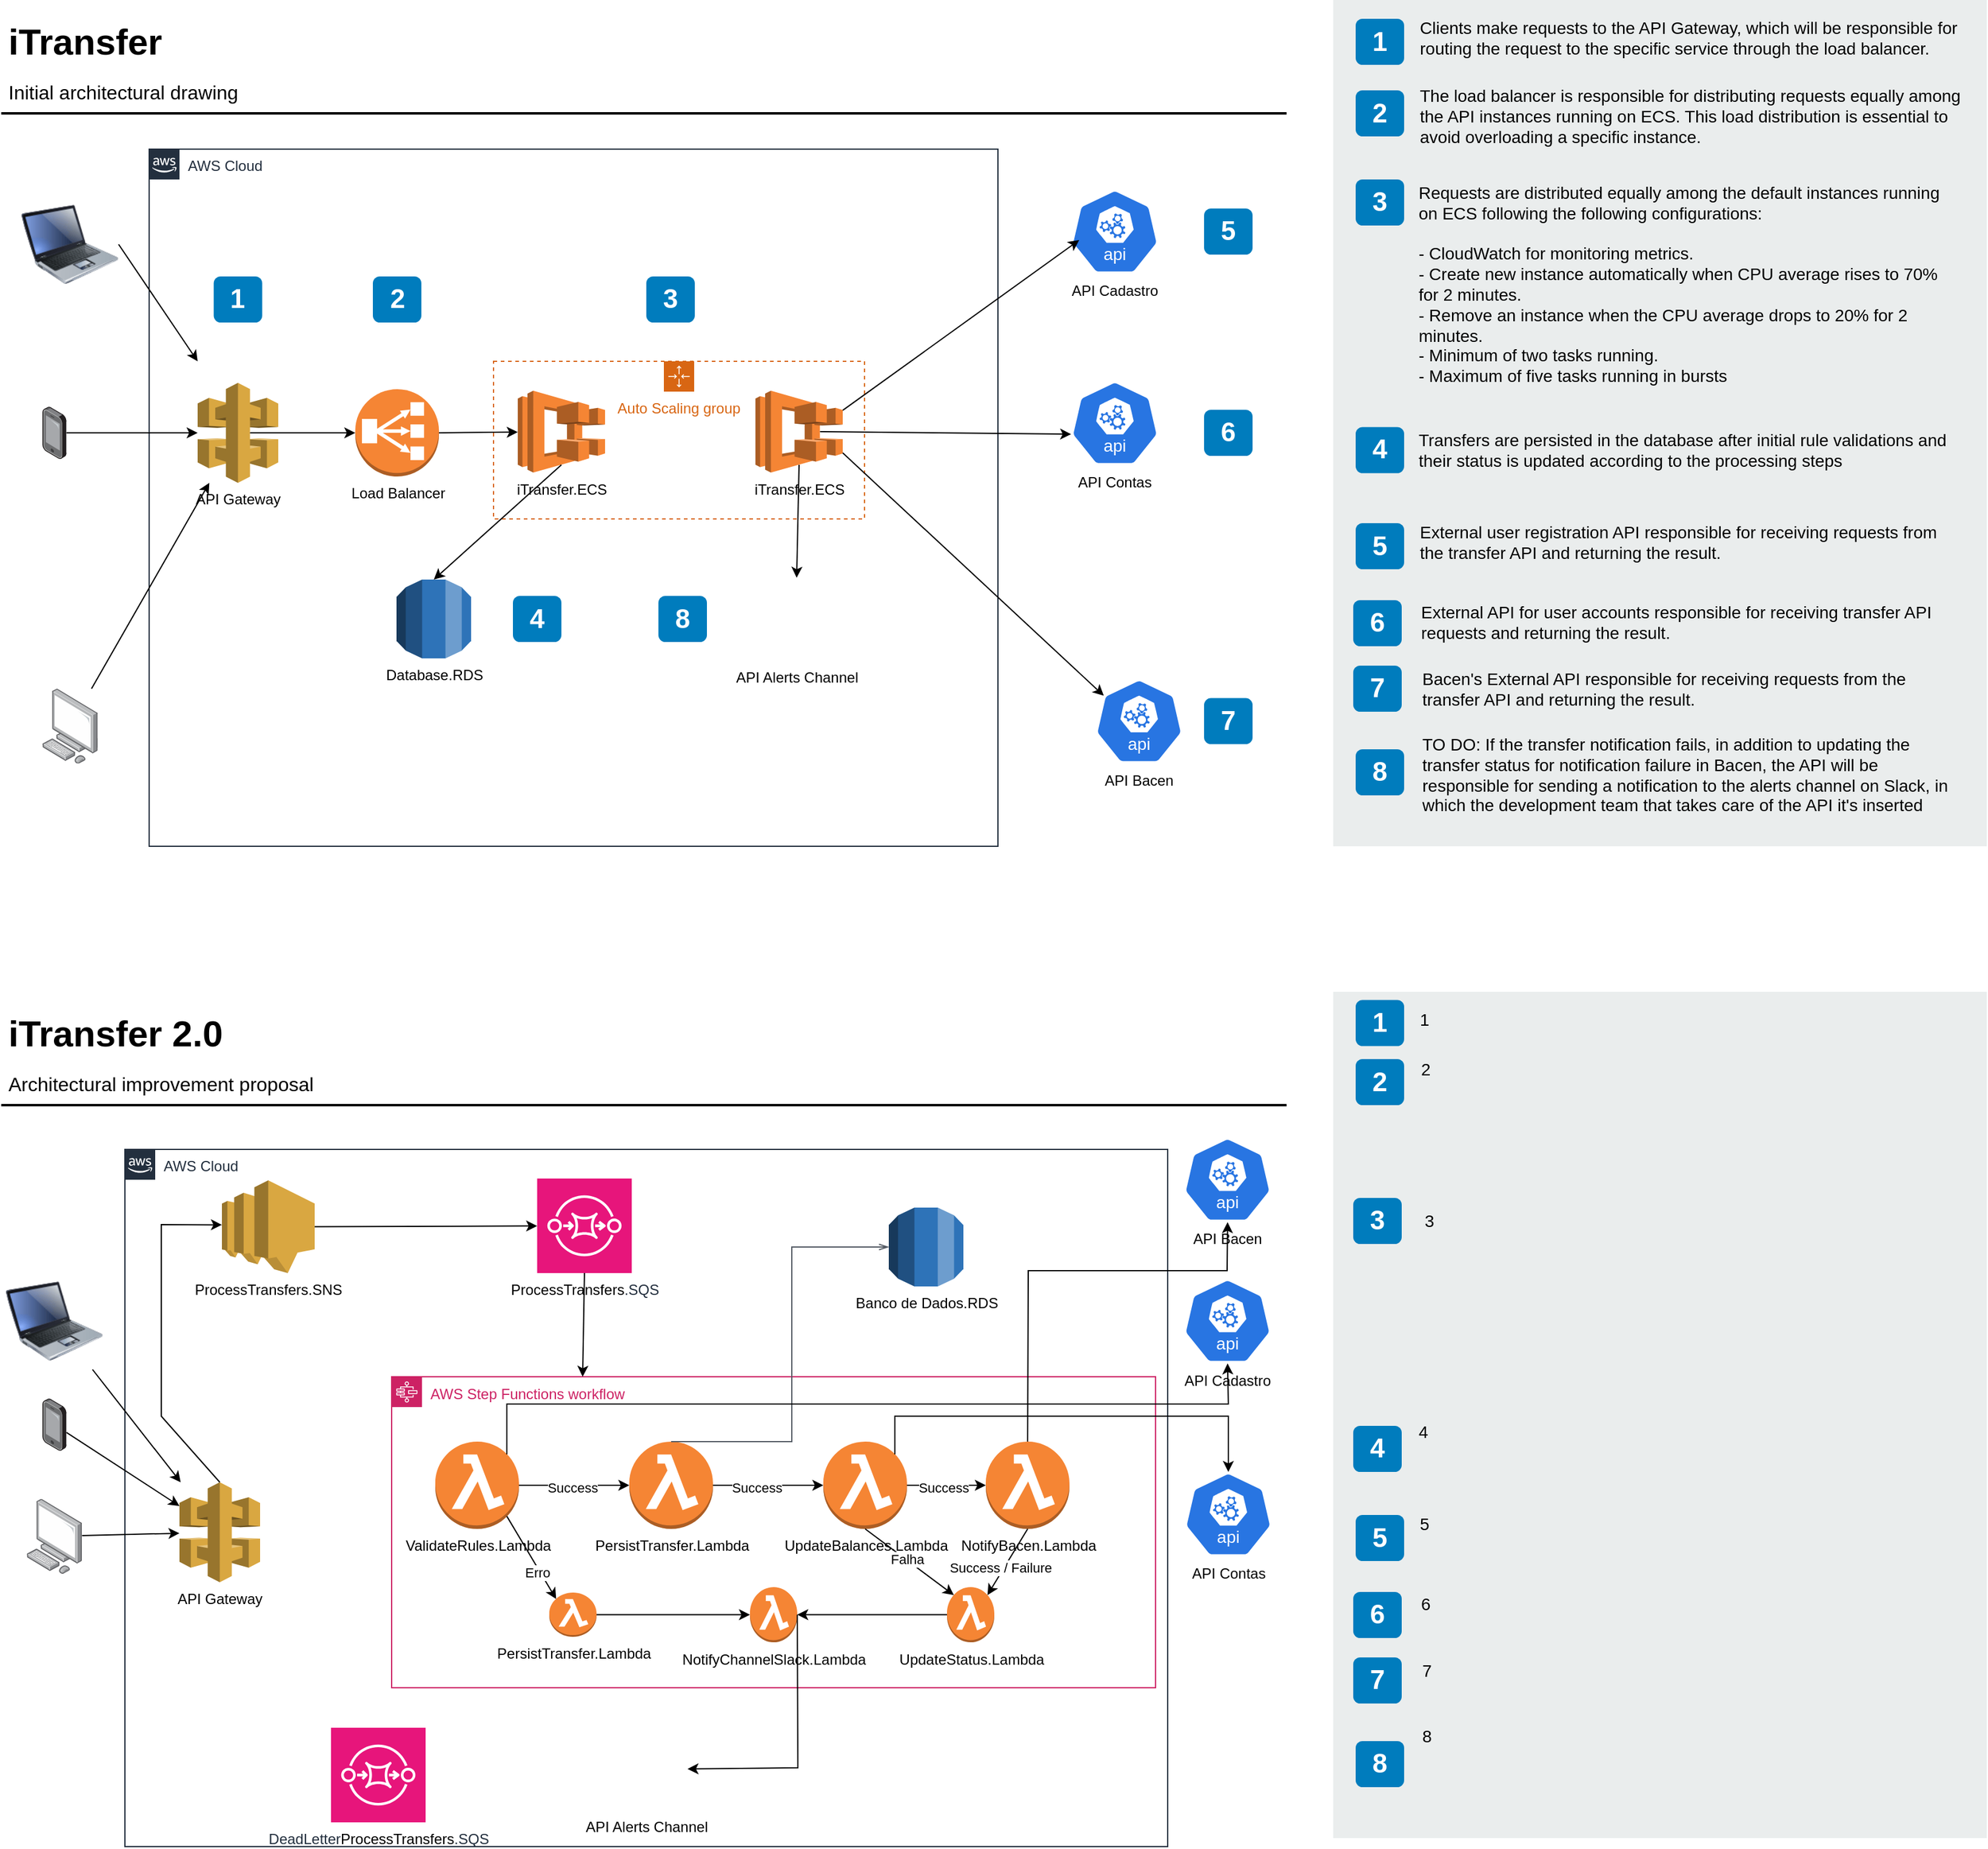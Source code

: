 <mxfile version="24.6.4" type="device">
  <diagram id="Ht1M8jgEwFfnCIfOTk4-" name="Page-1">
    <mxGraphModel dx="1699" dy="1131" grid="1" gridSize="10" guides="1" tooltips="1" connect="1" arrows="1" fold="1" page="1" pageScale="1" pageWidth="827" pageHeight="1169" math="0" shadow="0">
      <root>
        <mxCell id="0" />
        <mxCell id="1" parent="0" />
        <mxCell id="UEzPUAAOIrF-is8g5C7q-2" value="AWS Cloud" style="points=[[0,0],[0.25,0],[0.5,0],[0.75,0],[1,0],[1,0.25],[1,0.5],[1,0.75],[1,1],[0.75,1],[0.5,1],[0.25,1],[0,1],[0,0.75],[0,0.5],[0,0.25]];outlineConnect=0;gradientColor=none;html=1;whiteSpace=wrap;fontSize=12;fontStyle=0;shape=mxgraph.aws4.group;grIcon=mxgraph.aws4.group_aws_cloud_alt;strokeColor=#232F3E;fillColor=none;verticalAlign=top;align=left;spacingLeft=30;fontColor=#232F3E;dashed=0;container=1;pointerEvents=0;collapsible=0;recursiveResize=0;" parent="1" vertex="1">
          <mxGeometry x="130" y="175" width="700" height="575" as="geometry" />
        </mxCell>
        <mxCell id="UEzPUAAOIrF-is8g5C7q-19" value="3" style="rounded=1;whiteSpace=wrap;html=1;fillColor=#007CBD;strokeColor=none;fontColor=#FFFFFF;fontStyle=1;fontSize=22;" parent="UEzPUAAOIrF-is8g5C7q-2" vertex="1">
          <mxGeometry x="410" y="105" width="40" height="38" as="geometry" />
        </mxCell>
        <mxCell id="UEzPUAAOIrF-is8g5C7q-20" value="4" style="rounded=1;whiteSpace=wrap;html=1;fillColor=#007CBD;strokeColor=none;fontColor=#FFFFFF;fontStyle=1;fontSize=22;" parent="UEzPUAAOIrF-is8g5C7q-2" vertex="1">
          <mxGeometry x="300" y="368.5" width="40" height="38" as="geometry" />
        </mxCell>
        <mxCell id="H-Vs_GaTCWXXRo4a89Vl-10" value="API Gateway" style="outlineConnect=0;dashed=0;verticalLabelPosition=bottom;verticalAlign=top;align=center;html=1;shape=mxgraph.aws3.api_gateway;fillColor=#D9A741;gradientColor=none;" parent="UEzPUAAOIrF-is8g5C7q-2" vertex="1">
          <mxGeometry x="40" y="192.75" width="66.5" height="82.5" as="geometry" />
        </mxCell>
        <mxCell id="H-Vs_GaTCWXXRo4a89Vl-11" value="Load Balancer" style="outlineConnect=0;dashed=0;verticalLabelPosition=bottom;verticalAlign=top;align=center;html=1;shape=mxgraph.aws3.classic_load_balancer;fillColor=#F58534;gradientColor=none;" parent="UEzPUAAOIrF-is8g5C7q-2" vertex="1">
          <mxGeometry x="170" y="198" width="69" height="72" as="geometry" />
        </mxCell>
        <mxCell id="H-Vs_GaTCWXXRo4a89Vl-21" value="Auto Scaling group" style="points=[[0,0],[0.25,0],[0.5,0],[0.75,0],[1,0],[1,0.25],[1,0.5],[1,0.75],[1,1],[0.75,1],[0.5,1],[0.25,1],[0,1],[0,0.75],[0,0.5],[0,0.25]];outlineConnect=0;gradientColor=none;html=1;whiteSpace=wrap;fontSize=12;fontStyle=0;container=1;pointerEvents=0;collapsible=0;recursiveResize=0;shape=mxgraph.aws4.groupCenter;grIcon=mxgraph.aws4.group_auto_scaling_group;grStroke=1;strokeColor=#D86613;fillColor=none;verticalAlign=top;align=center;fontColor=#D86613;dashed=1;spacingTop=25;" parent="UEzPUAAOIrF-is8g5C7q-2" vertex="1">
          <mxGeometry x="284" y="175" width="306" height="130" as="geometry" />
        </mxCell>
        <mxCell id="H-Vs_GaTCWXXRo4a89Vl-19" value="iTransfer.ECS" style="outlineConnect=0;dashed=0;verticalLabelPosition=bottom;verticalAlign=top;align=center;html=1;shape=mxgraph.aws3.ecs;fillColor=#F58534;gradientColor=none;" parent="H-Vs_GaTCWXXRo4a89Vl-21" vertex="1">
          <mxGeometry x="20" y="24.25" width="72" height="67.5" as="geometry" />
        </mxCell>
        <mxCell id="H-Vs_GaTCWXXRo4a89Vl-16" value="iTransfer.ECS" style="outlineConnect=0;dashed=0;verticalLabelPosition=bottom;verticalAlign=top;align=center;html=1;shape=mxgraph.aws3.ecs;fillColor=#F58534;gradientColor=none;" parent="H-Vs_GaTCWXXRo4a89Vl-21" vertex="1">
          <mxGeometry x="216" y="24.25" width="72" height="67.5" as="geometry" />
        </mxCell>
        <mxCell id="H-Vs_GaTCWXXRo4a89Vl-23" value="Database.RDS" style="outlineConnect=0;dashed=0;verticalLabelPosition=bottom;verticalAlign=top;align=center;html=1;shape=mxgraph.aws3.rds;fillColor=#2E73B8;gradientColor=none;" parent="UEzPUAAOIrF-is8g5C7q-2" vertex="1">
          <mxGeometry x="204" y="355" width="61.5" height="65" as="geometry" />
        </mxCell>
        <mxCell id="H-Vs_GaTCWXXRo4a89Vl-29" value="" style="endArrow=classic;html=1;rounded=0;exitX=0.65;exitY=0.5;exitDx=0;exitDy=0;exitPerimeter=0;" parent="UEzPUAAOIrF-is8g5C7q-2" source="H-Vs_GaTCWXXRo4a89Vl-10" target="H-Vs_GaTCWXXRo4a89Vl-11" edge="1">
          <mxGeometry width="50" height="50" relative="1" as="geometry">
            <mxPoint x="640" y="465" as="sourcePoint" />
            <mxPoint x="690" y="415" as="targetPoint" />
          </mxGeometry>
        </mxCell>
        <mxCell id="H-Vs_GaTCWXXRo4a89Vl-30" value="" style="endArrow=classic;html=1;rounded=0;exitX=1;exitY=0.5;exitDx=0;exitDy=0;exitPerimeter=0;" parent="UEzPUAAOIrF-is8g5C7q-2" source="H-Vs_GaTCWXXRo4a89Vl-11" target="H-Vs_GaTCWXXRo4a89Vl-19" edge="1">
          <mxGeometry width="50" height="50" relative="1" as="geometry">
            <mxPoint x="640" y="465" as="sourcePoint" />
            <mxPoint x="690" y="415" as="targetPoint" />
          </mxGeometry>
        </mxCell>
        <mxCell id="H-Vs_GaTCWXXRo4a89Vl-31" value="" style="endArrow=classic;html=1;rounded=0;exitX=0.5;exitY=0.905;exitDx=0;exitDy=0;exitPerimeter=0;entryX=0.5;entryY=0;entryDx=0;entryDy=0;entryPerimeter=0;" parent="UEzPUAAOIrF-is8g5C7q-2" source="H-Vs_GaTCWXXRo4a89Vl-19" target="H-Vs_GaTCWXXRo4a89Vl-23" edge="1">
          <mxGeometry width="50" height="50" relative="1" as="geometry">
            <mxPoint x="640" y="465" as="sourcePoint" />
            <mxPoint x="690" y="415" as="targetPoint" />
          </mxGeometry>
        </mxCell>
        <mxCell id="H-Vs_GaTCWXXRo4a89Vl-36" value="2" style="rounded=1;whiteSpace=wrap;html=1;fillColor=#007CBD;strokeColor=none;fontColor=#FFFFFF;fontStyle=1;fontSize=22;" parent="UEzPUAAOIrF-is8g5C7q-2" vertex="1">
          <mxGeometry x="184.5" y="105" width="40" height="38" as="geometry" />
        </mxCell>
        <mxCell id="-QjtrjUzRDEMRZ5MF8oH-9" value="1" style="rounded=1;whiteSpace=wrap;html=1;fillColor=#007CBD;strokeColor=none;fontColor=#FFFFFF;fontStyle=1;fontSize=22;" parent="UEzPUAAOIrF-is8g5C7q-2" vertex="1">
          <mxGeometry x="53.25" y="105" width="40" height="38" as="geometry" />
        </mxCell>
        <mxCell id="H-Vs_GaTCWXXRo4a89Vl-38" value="API Alerts Channel" style="shape=image;html=1;verticalAlign=top;verticalLabelPosition=bottom;labelBackgroundColor=#ffffff;imageAspect=0;aspect=fixed;image=https://cdn2.iconfinder.com/data/icons/social-media-2285/512/1_Slack_colored_svg-128.png" parent="UEzPUAAOIrF-is8g5C7q-2" vertex="1">
          <mxGeometry x="500" y="353.5" width="68" height="68" as="geometry" />
        </mxCell>
        <mxCell id="H-Vs_GaTCWXXRo4a89Vl-41" value="8" style="rounded=1;whiteSpace=wrap;html=1;fillColor=#007CBD;strokeColor=none;fontColor=#FFFFFF;fontStyle=1;fontSize=22;" parent="UEzPUAAOIrF-is8g5C7q-2" vertex="1">
          <mxGeometry x="420" y="368.5" width="40" height="38" as="geometry" />
        </mxCell>
        <mxCell id="H-Vs_GaTCWXXRo4a89Vl-43" value="" style="endArrow=classic;html=1;rounded=0;exitX=0.5;exitY=0.905;exitDx=0;exitDy=0;exitPerimeter=0;entryX=0.5;entryY=0;entryDx=0;entryDy=0;" parent="UEzPUAAOIrF-is8g5C7q-2" source="H-Vs_GaTCWXXRo4a89Vl-16" target="H-Vs_GaTCWXXRo4a89Vl-38" edge="1">
          <mxGeometry width="50" height="50" relative="1" as="geometry">
            <mxPoint x="800" y="465" as="sourcePoint" />
            <mxPoint x="850" y="415" as="targetPoint" />
          </mxGeometry>
        </mxCell>
        <mxCell id="-QjtrjUzRDEMRZ5MF8oH-47" value="iTransfer" style="text;html=1;resizable=0;points=[];autosize=1;align=left;verticalAlign=top;spacingTop=-4;fontSize=30;fontStyle=1" parent="1" vertex="1">
          <mxGeometry x="12" y="65.5" width="140" height="40" as="geometry" />
        </mxCell>
        <mxCell id="-QjtrjUzRDEMRZ5MF8oH-48" value="Initial architectural drawing" style="text;html=1;resizable=0;points=[];autosize=1;align=left;verticalAlign=top;spacingTop=-4;fontSize=16" parent="1" vertex="1">
          <mxGeometry x="12" y="115.5" width="210" height="30" as="geometry" />
        </mxCell>
        <mxCell id="SCVMTBWpLvtzJIhz15lM-1" value="" style="line;strokeWidth=2;html=1;fontSize=14;" parent="1" vertex="1">
          <mxGeometry x="8" y="140.5" width="1060" height="10" as="geometry" />
        </mxCell>
        <mxCell id="7OVz4w7n9kzEPWy-4BBC-3" value="" style="rounded=0;whiteSpace=wrap;html=1;fillColor=#EAEDED;fontSize=22;fontColor=#FFFFFF;strokeColor=none;labelBackgroundColor=none;" parent="1" vertex="1">
          <mxGeometry x="1106.5" y="52" width="539" height="698" as="geometry" />
        </mxCell>
        <mxCell id="7OVz4w7n9kzEPWy-4BBC-4" value="1" style="rounded=1;whiteSpace=wrap;html=1;fillColor=#007CBD;strokeColor=none;fontColor=#FFFFFF;fontStyle=1;fontSize=22;labelBackgroundColor=none;" parent="1" vertex="1">
          <mxGeometry x="1125" y="67.5" width="40" height="38" as="geometry" />
        </mxCell>
        <mxCell id="7OVz4w7n9kzEPWy-4BBC-5" value="2" style="rounded=1;whiteSpace=wrap;html=1;fillColor=#007CBD;strokeColor=none;fontColor=#FFFFFF;fontStyle=1;fontSize=22;labelBackgroundColor=none;" parent="1" vertex="1">
          <mxGeometry x="1125" y="126.5" width="40" height="38" as="geometry" />
        </mxCell>
        <mxCell id="7OVz4w7n9kzEPWy-4BBC-6" value="3" style="rounded=1;whiteSpace=wrap;html=1;fillColor=#007CBD;strokeColor=none;fontColor=#FFFFFF;fontStyle=1;fontSize=22;labelBackgroundColor=none;" parent="1" vertex="1">
          <mxGeometry x="1125" y="200" width="40" height="38" as="geometry" />
        </mxCell>
        <mxCell id="7OVz4w7n9kzEPWy-4BBC-7" value="4" style="rounded=1;whiteSpace=wrap;html=1;fillColor=#007CBD;strokeColor=none;fontColor=#FFFFFF;fontStyle=1;fontSize=22;labelBackgroundColor=none;" parent="1" vertex="1">
          <mxGeometry x="1125" y="404.25" width="40" height="38" as="geometry" />
        </mxCell>
        <mxCell id="7OVz4w7n9kzEPWy-4BBC-8" value="5" style="rounded=1;whiteSpace=wrap;html=1;fillColor=#007CBD;strokeColor=none;fontColor=#FFFFFF;fontStyle=1;fontSize=22;labelBackgroundColor=none;" parent="1" vertex="1">
          <mxGeometry x="1125" y="483.5" width="40" height="38" as="geometry" />
        </mxCell>
        <mxCell id="7OVz4w7n9kzEPWy-4BBC-9" value="6" style="rounded=1;whiteSpace=wrap;html=1;fillColor=#007CBD;strokeColor=none;fontColor=#FFFFFF;fontStyle=1;fontSize=22;labelBackgroundColor=none;" parent="1" vertex="1">
          <mxGeometry x="1123" y="547" width="40" height="38" as="geometry" />
        </mxCell>
        <mxCell id="7OVz4w7n9kzEPWy-4BBC-10" value="7" style="rounded=1;whiteSpace=wrap;html=1;fillColor=#007CBD;strokeColor=none;fontColor=#FFFFFF;fontStyle=1;fontSize=22;labelBackgroundColor=none;" parent="1" vertex="1">
          <mxGeometry x="1123" y="601" width="40" height="38" as="geometry" />
        </mxCell>
        <mxCell id="7OVz4w7n9kzEPWy-4BBC-13" value="Clients make requests to the API Gateway, which will be responsible for routing the request to the specific service through the load balancer." style="text;html=1;align=left;verticalAlign=top;spacingTop=-4;fontSize=14;labelBackgroundColor=none;whiteSpace=wrap;" parent="1" vertex="1">
          <mxGeometry x="1176" y="63.5" width="449" height="56.5" as="geometry" />
        </mxCell>
        <mxCell id="7OVz4w7n9kzEPWy-4BBC-14" value="The load balancer is responsible for distributing requests equally among the API instances running on ECS. This load distribution is essential to avoid overloading a specific instance." style="text;html=1;align=left;verticalAlign=top;spacingTop=-4;fontSize=14;labelBackgroundColor=none;whiteSpace=wrap;" parent="1" vertex="1">
          <mxGeometry x="1175.5" y="120" width="450" height="70" as="geometry" />
        </mxCell>
        <mxCell id="7OVz4w7n9kzEPWy-4BBC-15" value="&lt;div&gt;Requests are distributed equally among the default instances running on ECS following the following configurations:&lt;/div&gt;&lt;div&gt;&lt;br&gt;&lt;/div&gt;&lt;div&gt;- CloudWatch for monitoring metrics.&lt;/div&gt;&lt;div&gt;- Create new instance automatically when CPU average rises to 70% for 2 minutes.&lt;/div&gt;&lt;div&gt;- Remove an instance when the CPU average drops to 20% for 2 minutes.&lt;/div&gt;&lt;div&gt;- Minimum of two tasks running.&lt;/div&gt;&lt;div&gt;- Maximum of five tasks running in bursts&lt;/div&gt;" style="text;html=1;align=left;verticalAlign=top;spacingTop=-4;fontSize=14;labelBackgroundColor=none;whiteSpace=wrap;" parent="1" vertex="1">
          <mxGeometry x="1175" y="200" width="450" height="190" as="geometry" />
        </mxCell>
        <mxCell id="7OVz4w7n9kzEPWy-4BBC-16" value="Transfers are persisted in the database after initial rule validations and their status is updated according to the processing steps" style="text;html=1;align=left;verticalAlign=top;spacingTop=-4;fontSize=14;labelBackgroundColor=none;whiteSpace=wrap;" parent="1" vertex="1">
          <mxGeometry x="1175" y="404.25" width="450" height="69.5" as="geometry" />
        </mxCell>
        <mxCell id="7OVz4w7n9kzEPWy-4BBC-17" value="External user registration API responsible for receiving requests from the transfer API and returning the result." style="text;html=1;align=left;verticalAlign=top;spacingTop=-4;fontSize=14;labelBackgroundColor=none;whiteSpace=wrap;" parent="1" vertex="1">
          <mxGeometry x="1175.5" y="480" width="449" height="45" as="geometry" />
        </mxCell>
        <mxCell id="7OVz4w7n9kzEPWy-4BBC-18" value="External API for user accounts responsible for receiving transfer API requests and returning the result." style="text;html=1;align=left;verticalAlign=top;spacingTop=-4;fontSize=14;labelBackgroundColor=none;whiteSpace=wrap;" parent="1" vertex="1">
          <mxGeometry x="1177" y="546" width="450" height="46.5" as="geometry" />
        </mxCell>
        <mxCell id="7OVz4w7n9kzEPWy-4BBC-19" value="Bacen&#39;s External API responsible for receiving requests from the transfer API and returning the result." style="text;html=1;align=left;verticalAlign=top;spacingTop=-4;fontSize=14;labelBackgroundColor=none;whiteSpace=wrap;" parent="1" vertex="1">
          <mxGeometry x="1178" y="601" width="449" height="50" as="geometry" />
        </mxCell>
        <mxCell id="H-Vs_GaTCWXXRo4a89Vl-6" value="" style="image;points=[];aspect=fixed;html=1;align=center;shadow=0;dashed=0;image=img/lib/allied_telesis/computer_and_terminals/Smartphone.svg;" parent="1" vertex="1">
          <mxGeometry x="42" y="387.4" width="19.8" height="43.2" as="geometry" />
        </mxCell>
        <mxCell id="H-Vs_GaTCWXXRo4a89Vl-8" value="" style="image;html=1;image=img/lib/clip_art/computers/Laptop_128x128.png" parent="1" vertex="1">
          <mxGeometry x="24.8" y="213.5" width="80" height="80" as="geometry" />
        </mxCell>
        <mxCell id="H-Vs_GaTCWXXRo4a89Vl-9" value="" style="image;points=[];aspect=fixed;html=1;align=center;shadow=0;dashed=0;image=img/lib/allied_telesis/computer_and_terminals/Personal_Computer.svg;" parent="1" vertex="1">
          <mxGeometry x="42.0" y="620" width="45.6" height="61.8" as="geometry" />
        </mxCell>
        <mxCell id="H-Vs_GaTCWXXRo4a89Vl-17" value="API Cadastro" style="aspect=fixed;sketch=0;html=1;dashed=0;whitespace=wrap;verticalLabelPosition=bottom;verticalAlign=top;fillColor=#2875E2;strokeColor=#ffffff;points=[[0.005,0.63,0],[0.1,0.2,0],[0.9,0.2,0],[0.5,0,0],[0.995,0.63,0],[0.72,0.99,0],[0.5,1,0],[0.28,0.99,0]];shape=mxgraph.kubernetes.icon2;kubernetesLabel=1;prIcon=api" parent="1" vertex="1">
          <mxGeometry x="890" y="208" width="72.92" height="70" as="geometry" />
        </mxCell>
        <mxCell id="H-Vs_GaTCWXXRo4a89Vl-24" value="API Contas" style="aspect=fixed;sketch=0;html=1;dashed=0;whitespace=wrap;verticalLabelPosition=bottom;verticalAlign=top;fillColor=#2875E2;strokeColor=#ffffff;points=[[0.005,0.63,0],[0.1,0.2,0],[0.9,0.2,0],[0.5,0,0],[0.995,0.63,0],[0.72,0.99,0],[0.5,1,0],[0.28,0.99,0]];shape=mxgraph.kubernetes.icon2;kubernetesLabel=1;prIcon=api" parent="1" vertex="1">
          <mxGeometry x="890" y="366" width="72.92" height="70" as="geometry" />
        </mxCell>
        <mxCell id="H-Vs_GaTCWXXRo4a89Vl-25" value="API Bacen" style="aspect=fixed;sketch=0;html=1;dashed=0;whitespace=wrap;verticalLabelPosition=bottom;verticalAlign=top;fillColor=#2875E2;strokeColor=#ffffff;points=[[0.005,0.63,0],[0.1,0.2,0],[0.9,0.2,0],[0.5,0,0],[0.995,0.63,0],[0.72,0.99,0],[0.5,1,0],[0.28,0.99,0]];shape=mxgraph.kubernetes.icon2;kubernetesLabel=1;prIcon=api" parent="1" vertex="1">
          <mxGeometry x="910" y="611.8" width="72.92" height="70" as="geometry" />
        </mxCell>
        <mxCell id="H-Vs_GaTCWXXRo4a89Vl-26" value="" style="endArrow=classic;html=1;rounded=0;exitX=1;exitY=0.5;exitDx=0;exitDy=0;" parent="1" source="H-Vs_GaTCWXXRo4a89Vl-8" edge="1">
          <mxGeometry width="50" height="50" relative="1" as="geometry">
            <mxPoint x="90" y="310" as="sourcePoint" />
            <mxPoint x="170" y="350" as="targetPoint" />
          </mxGeometry>
        </mxCell>
        <mxCell id="H-Vs_GaTCWXXRo4a89Vl-27" value="" style="endArrow=classic;html=1;rounded=0;" parent="1" source="H-Vs_GaTCWXXRo4a89Vl-9" target="H-Vs_GaTCWXXRo4a89Vl-10" edge="1">
          <mxGeometry width="50" height="50" relative="1" as="geometry">
            <mxPoint x="770" y="600" as="sourcePoint" />
            <mxPoint x="820" y="550" as="targetPoint" />
          </mxGeometry>
        </mxCell>
        <mxCell id="H-Vs_GaTCWXXRo4a89Vl-28" value="" style="endArrow=classic;html=1;rounded=0;" parent="1" source="H-Vs_GaTCWXXRo4a89Vl-6" target="H-Vs_GaTCWXXRo4a89Vl-10" edge="1">
          <mxGeometry width="50" height="50" relative="1" as="geometry">
            <mxPoint x="770" y="600" as="sourcePoint" />
            <mxPoint x="820" y="550" as="targetPoint" />
          </mxGeometry>
        </mxCell>
        <mxCell id="H-Vs_GaTCWXXRo4a89Vl-33" value="" style="endArrow=classic;html=1;rounded=0;exitX=1;exitY=0.24;exitDx=0;exitDy=0;exitPerimeter=0;entryX=0.096;entryY=0.6;entryDx=0;entryDy=0;entryPerimeter=0;" parent="1" source="H-Vs_GaTCWXXRo4a89Vl-16" target="H-Vs_GaTCWXXRo4a89Vl-17" edge="1">
          <mxGeometry width="50" height="50" relative="1" as="geometry">
            <mxPoint x="770" y="600" as="sourcePoint" />
            <mxPoint x="820" y="550" as="targetPoint" />
          </mxGeometry>
        </mxCell>
        <mxCell id="H-Vs_GaTCWXXRo4a89Vl-34" value="" style="endArrow=classic;html=1;rounded=0;exitX=0.74;exitY=0.5;exitDx=0;exitDy=0;exitPerimeter=0;entryX=0.005;entryY=0.63;entryDx=0;entryDy=0;entryPerimeter=0;" parent="1" source="H-Vs_GaTCWXXRo4a89Vl-16" target="H-Vs_GaTCWXXRo4a89Vl-24" edge="1">
          <mxGeometry width="50" height="50" relative="1" as="geometry">
            <mxPoint x="770" y="600" as="sourcePoint" />
            <mxPoint x="820" y="550" as="targetPoint" />
          </mxGeometry>
        </mxCell>
        <mxCell id="H-Vs_GaTCWXXRo4a89Vl-35" value="" style="endArrow=classic;html=1;rounded=0;exitX=1;exitY=0.76;exitDx=0;exitDy=0;exitPerimeter=0;entryX=0.1;entryY=0.2;entryDx=0;entryDy=0;entryPerimeter=0;" parent="1" source="H-Vs_GaTCWXXRo4a89Vl-16" target="H-Vs_GaTCWXXRo4a89Vl-25" edge="1">
          <mxGeometry width="50" height="50" relative="1" as="geometry">
            <mxPoint x="770" y="600" as="sourcePoint" />
            <mxPoint x="820" y="550" as="targetPoint" />
          </mxGeometry>
        </mxCell>
        <mxCell id="UEzPUAAOIrF-is8g5C7q-22" value="6" style="rounded=1;whiteSpace=wrap;html=1;fillColor=#007CBD;strokeColor=none;fontColor=#FFFFFF;fontStyle=1;fontSize=22;" parent="1" vertex="1">
          <mxGeometry x="1000" y="390" width="40" height="38" as="geometry" />
        </mxCell>
        <mxCell id="UEzPUAAOIrF-is8g5C7q-23" value="7" style="rounded=1;whiteSpace=wrap;html=1;fillColor=#007CBD;strokeColor=none;fontColor=#FFFFFF;fontStyle=1;fontSize=22;" parent="1" vertex="1">
          <mxGeometry x="1000" y="627.8" width="40" height="38" as="geometry" />
        </mxCell>
        <mxCell id="UEzPUAAOIrF-is8g5C7q-21" value="5" style="rounded=1;whiteSpace=wrap;html=1;fillColor=#007CBD;strokeColor=none;fontColor=#FFFFFF;fontStyle=1;fontSize=22;" parent="1" vertex="1">
          <mxGeometry x="1000" y="224" width="40" height="38" as="geometry" />
        </mxCell>
        <mxCell id="H-Vs_GaTCWXXRo4a89Vl-39" value="8" style="rounded=1;whiteSpace=wrap;html=1;fillColor=#007CBD;strokeColor=none;fontColor=#FFFFFF;fontStyle=1;fontSize=22;" parent="1" vertex="1">
          <mxGeometry x="1125" y="670" width="40" height="38" as="geometry" />
        </mxCell>
        <mxCell id="H-Vs_GaTCWXXRo4a89Vl-44" value="TO DO: If the transfer notification fails, in addition to updating the transfer status for notification failure in Bacen, the API will be responsible for sending a notification to the alerts channel on Slack, in which the development team that takes care of the API it&#39;s inserted" style="text;html=1;align=left;verticalAlign=top;spacingTop=-4;fontSize=14;labelBackgroundColor=none;whiteSpace=wrap;" parent="1" vertex="1">
          <mxGeometry x="1178" y="655" width="449" height="50" as="geometry" />
        </mxCell>
        <mxCell id="H-Vs_GaTCWXXRo4a89Vl-45" value="AWS Cloud" style="points=[[0,0],[0.25,0],[0.5,0],[0.75,0],[1,0],[1,0.25],[1,0.5],[1,0.75],[1,1],[0.75,1],[0.5,1],[0.25,1],[0,1],[0,0.75],[0,0.5],[0,0.25]];outlineConnect=0;gradientColor=none;html=1;whiteSpace=wrap;fontSize=12;fontStyle=0;shape=mxgraph.aws4.group;grIcon=mxgraph.aws4.group_aws_cloud_alt;strokeColor=#232F3E;fillColor=none;verticalAlign=top;align=left;spacingLeft=30;fontColor=#232F3E;dashed=0;container=1;pointerEvents=0;collapsible=0;recursiveResize=0;" parent="1" vertex="1">
          <mxGeometry x="110" y="1000" width="860" height="575" as="geometry" />
        </mxCell>
        <mxCell id="H-Vs_GaTCWXXRo4a89Vl-48" value="API Gateway" style="outlineConnect=0;dashed=0;verticalLabelPosition=bottom;verticalAlign=top;align=center;html=1;shape=mxgraph.aws3.api_gateway;fillColor=#D9A741;gradientColor=none;" parent="H-Vs_GaTCWXXRo4a89Vl-45" vertex="1">
          <mxGeometry x="45" y="274.5" width="66.5" height="82.5" as="geometry" />
        </mxCell>
        <mxCell id="H-Vs_GaTCWXXRo4a89Vl-53" value="Banco de Dados.RDS" style="outlineConnect=0;dashed=0;verticalLabelPosition=bottom;verticalAlign=top;align=center;html=1;shape=mxgraph.aws3.rds;fillColor=#2E73B8;gradientColor=none;" parent="H-Vs_GaTCWXXRo4a89Vl-45" vertex="1">
          <mxGeometry x="630" y="48" width="61.5" height="65" as="geometry" />
        </mxCell>
        <mxCell id="H-Vs_GaTCWXXRo4a89Vl-54" value="" style="endArrow=classic;html=1;rounded=0;exitX=0.5;exitY=0;exitDx=0;exitDy=0;exitPerimeter=0;entryX=0;entryY=0.48;entryDx=0;entryDy=0;entryPerimeter=0;" parent="H-Vs_GaTCWXXRo4a89Vl-45" source="H-Vs_GaTCWXXRo4a89Vl-48" target="H-Vs_GaTCWXXRo4a89Vl-102" edge="1">
          <mxGeometry width="50" height="50" relative="1" as="geometry">
            <mxPoint x="640" y="465" as="sourcePoint" />
            <mxPoint x="81" y="91.088" as="targetPoint" />
            <Array as="points">
              <mxPoint x="30" y="220" />
              <mxPoint x="30" y="62" />
            </Array>
          </mxGeometry>
        </mxCell>
        <mxCell id="H-Vs_GaTCWXXRo4a89Vl-59" value="API Alerts Channel" style="shape=image;html=1;verticalAlign=top;verticalLabelPosition=bottom;labelBackgroundColor=#ffffff;imageAspect=0;aspect=fixed;image=https://cdn2.iconfinder.com/data/icons/social-media-2285/512/1_Slack_colored_svg-128.png" parent="H-Vs_GaTCWXXRo4a89Vl-45" vertex="1">
          <mxGeometry x="396" y="477" width="68" height="68" as="geometry" />
        </mxCell>
        <mxCell id="H-Vs_GaTCWXXRo4a89Vl-101" value="&lt;span style=&quot;color: rgb(0, 0, 0);&quot;&gt;ProcessTransfers&lt;/span&gt;.SQS" style="sketch=0;points=[[0,0,0],[0.25,0,0],[0.5,0,0],[0.75,0,0],[1,0,0],[0,1,0],[0.25,1,0],[0.5,1,0],[0.75,1,0],[1,1,0],[0,0.25,0],[0,0.5,0],[0,0.75,0],[1,0.25,0],[1,0.5,0],[1,0.75,0]];outlineConnect=0;fontColor=#232F3E;fillColor=#E7157B;strokeColor=#ffffff;dashed=0;verticalLabelPosition=bottom;verticalAlign=top;align=center;html=1;fontSize=12;fontStyle=0;aspect=fixed;shape=mxgraph.aws4.resourceIcon;resIcon=mxgraph.aws4.sqs;" parent="H-Vs_GaTCWXXRo4a89Vl-45" vertex="1">
          <mxGeometry x="340" y="24" width="78" height="78" as="geometry" />
        </mxCell>
        <mxCell id="H-Vs_GaTCWXXRo4a89Vl-102" value="ProcessTransfers.SNS" style="outlineConnect=0;dashed=0;verticalLabelPosition=bottom;verticalAlign=top;align=center;html=1;shape=mxgraph.aws3.sns;fillColor=#D9A741;gradientColor=none;" parent="H-Vs_GaTCWXXRo4a89Vl-45" vertex="1">
          <mxGeometry x="80" y="25.5" width="76.5" height="76.5" as="geometry" />
        </mxCell>
        <mxCell id="H-Vs_GaTCWXXRo4a89Vl-104" value="" style="endArrow=classic;html=1;rounded=0;exitX=1;exitY=0.5;exitDx=0;exitDy=0;exitPerimeter=0;" parent="H-Vs_GaTCWXXRo4a89Vl-45" source="H-Vs_GaTCWXXRo4a89Vl-102" target="H-Vs_GaTCWXXRo4a89Vl-101" edge="1">
          <mxGeometry width="50" height="50" relative="1" as="geometry">
            <mxPoint x="640" y="317" as="sourcePoint" />
            <mxPoint x="690" y="267" as="targetPoint" />
          </mxGeometry>
        </mxCell>
        <mxCell id="H-Vs_GaTCWXXRo4a89Vl-103" value="AWS Step Functions workflow" style="points=[[0,0],[0.25,0],[0.5,0],[0.75,0],[1,0],[1,0.25],[1,0.5],[1,0.75],[1,1],[0.75,1],[0.5,1],[0.25,1],[0,1],[0,0.75],[0,0.5],[0,0.25]];outlineConnect=0;gradientColor=none;html=1;whiteSpace=wrap;fontSize=12;fontStyle=0;container=1;pointerEvents=0;collapsible=0;recursiveResize=0;shape=mxgraph.aws4.group;grIcon=mxgraph.aws4.group_aws_step_functions_workflow;strokeColor=#CD2264;fillColor=none;verticalAlign=top;align=left;spacingLeft=30;fontColor=#CD2264;dashed=0;" parent="H-Vs_GaTCWXXRo4a89Vl-45" vertex="1">
          <mxGeometry x="220" y="187.5" width="630" height="256.5" as="geometry" />
        </mxCell>
        <mxCell id="H-Vs_GaTCWXXRo4a89Vl-98" value="ValidateRules.Lambda" style="outlineConnect=0;dashed=0;verticalLabelPosition=bottom;verticalAlign=top;align=center;html=1;shape=mxgraph.aws3.lambda_function;fillColor=#F58534;gradientColor=none;" parent="H-Vs_GaTCWXXRo4a89Vl-103" vertex="1">
          <mxGeometry x="36" y="53.5" width="69" height="72" as="geometry" />
        </mxCell>
        <mxCell id="H-Vs_GaTCWXXRo4a89Vl-97" value="PersistTransfer&lt;span style=&quot;background-color: initial;&quot;&gt;.Lambda&lt;/span&gt;" style="outlineConnect=0;dashed=0;verticalLabelPosition=bottom;verticalAlign=top;align=center;html=1;shape=mxgraph.aws3.lambda_function;fillColor=#F58534;gradientColor=none;" parent="H-Vs_GaTCWXXRo4a89Vl-103" vertex="1">
          <mxGeometry x="196" y="53.5" width="69" height="72" as="geometry" />
        </mxCell>
        <mxCell id="H-Vs_GaTCWXXRo4a89Vl-99" value="UpdateBalances.Lambda" style="outlineConnect=0;dashed=0;verticalLabelPosition=bottom;verticalAlign=top;align=center;html=1;shape=mxgraph.aws3.lambda_function;fillColor=#F58534;gradientColor=none;" parent="H-Vs_GaTCWXXRo4a89Vl-103" vertex="1">
          <mxGeometry x="356" y="53.5" width="69" height="72" as="geometry" />
        </mxCell>
        <mxCell id="H-Vs_GaTCWXXRo4a89Vl-100" value="NotifyBacen.Lambda" style="outlineConnect=0;dashed=0;verticalLabelPosition=bottom;verticalAlign=top;align=center;html=1;shape=mxgraph.aws3.lambda_function;fillColor=#F58534;gradientColor=none;" parent="H-Vs_GaTCWXXRo4a89Vl-103" vertex="1">
          <mxGeometry x="490" y="53.5" width="69" height="72" as="geometry" />
        </mxCell>
        <mxCell id="H-Vs_GaTCWXXRo4a89Vl-106" value="" style="endArrow=classic;html=1;rounded=0;entryX=0;entryY=0.5;entryDx=0;entryDy=0;entryPerimeter=0;" parent="H-Vs_GaTCWXXRo4a89Vl-103" source="H-Vs_GaTCWXXRo4a89Vl-98" target="H-Vs_GaTCWXXRo4a89Vl-97" edge="1">
          <mxGeometry width="50" height="50" relative="1" as="geometry">
            <mxPoint x="446" y="123.5" as="sourcePoint" />
            <mxPoint x="496" y="73.5" as="targetPoint" />
          </mxGeometry>
        </mxCell>
        <mxCell id="H-Vs_GaTCWXXRo4a89Vl-126" value="Success" style="edgeLabel;html=1;align=center;verticalAlign=middle;resizable=0;points=[];" parent="H-Vs_GaTCWXXRo4a89Vl-106" vertex="1" connectable="0">
          <mxGeometry x="-0.04" y="-2" relative="1" as="geometry">
            <mxPoint as="offset" />
          </mxGeometry>
        </mxCell>
        <mxCell id="H-Vs_GaTCWXXRo4a89Vl-107" value="" style="endArrow=classic;html=1;rounded=0;" parent="H-Vs_GaTCWXXRo4a89Vl-103" source="H-Vs_GaTCWXXRo4a89Vl-97" target="H-Vs_GaTCWXXRo4a89Vl-99" edge="1">
          <mxGeometry width="50" height="50" relative="1" as="geometry">
            <mxPoint x="446" y="123.5" as="sourcePoint" />
            <mxPoint x="496" y="73.5" as="targetPoint" />
          </mxGeometry>
        </mxCell>
        <mxCell id="H-Vs_GaTCWXXRo4a89Vl-127" value="Success" style="edgeLabel;html=1;align=center;verticalAlign=middle;resizable=0;points=[];" parent="H-Vs_GaTCWXXRo4a89Vl-107" vertex="1" connectable="0">
          <mxGeometry x="-0.205" y="-2" relative="1" as="geometry">
            <mxPoint as="offset" />
          </mxGeometry>
        </mxCell>
        <mxCell id="H-Vs_GaTCWXXRo4a89Vl-108" value="" style="endArrow=classic;html=1;rounded=0;exitX=1;exitY=0.5;exitDx=0;exitDy=0;exitPerimeter=0;entryX=0;entryY=0.5;entryDx=0;entryDy=0;entryPerimeter=0;" parent="H-Vs_GaTCWXXRo4a89Vl-103" source="H-Vs_GaTCWXXRo4a89Vl-99" target="H-Vs_GaTCWXXRo4a89Vl-100" edge="1">
          <mxGeometry width="50" height="50" relative="1" as="geometry">
            <mxPoint x="446" y="123.5" as="sourcePoint" />
            <mxPoint x="496" y="73.5" as="targetPoint" />
          </mxGeometry>
        </mxCell>
        <mxCell id="H-Vs_GaTCWXXRo4a89Vl-128" value="Success" style="edgeLabel;html=1;align=center;verticalAlign=middle;resizable=0;points=[];" parent="H-Vs_GaTCWXXRo4a89Vl-108" vertex="1" connectable="0">
          <mxGeometry x="-0.092" y="-2" relative="1" as="geometry">
            <mxPoint as="offset" />
          </mxGeometry>
        </mxCell>
        <mxCell id="H-Vs_GaTCWXXRo4a89Vl-141" value="PersistTransfer&lt;span style=&quot;background-color: initial;&quot;&gt;.Lambda&lt;/span&gt;" style="outlineConnect=0;dashed=0;verticalLabelPosition=bottom;verticalAlign=top;align=center;html=1;shape=mxgraph.aws3.lambda_function;fillColor=#F58534;gradientColor=none;" parent="H-Vs_GaTCWXXRo4a89Vl-103" vertex="1">
          <mxGeometry x="130" y="178" width="39" height="36.5" as="geometry" />
        </mxCell>
        <mxCell id="H-Vs_GaTCWXXRo4a89Vl-142" value="" style="endArrow=classic;html=1;rounded=0;exitX=0.855;exitY=0.855;exitDx=0;exitDy=0;exitPerimeter=0;entryX=0.145;entryY=0.145;entryDx=0;entryDy=0;entryPerimeter=0;" parent="H-Vs_GaTCWXXRo4a89Vl-103" source="H-Vs_GaTCWXXRo4a89Vl-98" target="H-Vs_GaTCWXXRo4a89Vl-141" edge="1">
          <mxGeometry width="50" height="50" relative="1" as="geometry">
            <mxPoint x="80" y="202.5" as="sourcePoint" />
            <mxPoint x="130" y="152.5" as="targetPoint" />
          </mxGeometry>
        </mxCell>
        <mxCell id="H-Vs_GaTCWXXRo4a89Vl-143" value="Erro" style="edgeLabel;html=1;align=center;verticalAlign=middle;resizable=0;points=[];" parent="H-Vs_GaTCWXXRo4a89Vl-142" vertex="1" connectable="0">
          <mxGeometry x="0.314" y="-2" relative="1" as="geometry">
            <mxPoint as="offset" />
          </mxGeometry>
        </mxCell>
        <mxCell id="H-Vs_GaTCWXXRo4a89Vl-115" value="UpdateStatus.Lambda" style="outlineConnect=0;dashed=0;verticalLabelPosition=bottom;verticalAlign=top;align=center;html=1;shape=mxgraph.aws3.lambda_function;fillColor=#F58534;gradientColor=none;" parent="H-Vs_GaTCWXXRo4a89Vl-103" vertex="1">
          <mxGeometry x="458" y="173.5" width="39" height="45.5" as="geometry" />
        </mxCell>
        <mxCell id="H-Vs_GaTCWXXRo4a89Vl-129" value="" style="endArrow=classic;html=1;rounded=0;entryX=0.145;entryY=0.145;entryDx=0;entryDy=0;entryPerimeter=0;exitX=0.5;exitY=1;exitDx=0;exitDy=0;exitPerimeter=0;" parent="H-Vs_GaTCWXXRo4a89Vl-103" source="H-Vs_GaTCWXXRo4a89Vl-99" target="H-Vs_GaTCWXXRo4a89Vl-115" edge="1">
          <mxGeometry width="50" height="50" relative="1" as="geometry">
            <mxPoint x="230" y="36.5" as="sourcePoint" />
            <mxPoint x="280" y="-13.5" as="targetPoint" />
          </mxGeometry>
        </mxCell>
        <mxCell id="H-Vs_GaTCWXXRo4a89Vl-130" value="Falha" style="edgeLabel;html=1;align=center;verticalAlign=middle;resizable=0;points=[];" parent="H-Vs_GaTCWXXRo4a89Vl-129" vertex="1" connectable="0">
          <mxGeometry x="-0.071" y="1" relative="1" as="geometry">
            <mxPoint as="offset" />
          </mxGeometry>
        </mxCell>
        <mxCell id="H-Vs_GaTCWXXRo4a89Vl-131" value="" style="endArrow=classic;html=1;rounded=0;entryX=0.855;entryY=0.145;entryDx=0;entryDy=0;entryPerimeter=0;exitX=0.5;exitY=1;exitDx=0;exitDy=0;exitPerimeter=0;" parent="H-Vs_GaTCWXXRo4a89Vl-103" source="H-Vs_GaTCWXXRo4a89Vl-100" target="H-Vs_GaTCWXXRo4a89Vl-115" edge="1">
          <mxGeometry width="50" height="50" relative="1" as="geometry">
            <mxPoint x="230" y="36.5" as="sourcePoint" />
            <mxPoint x="280" y="-13.5" as="targetPoint" />
          </mxGeometry>
        </mxCell>
        <mxCell id="H-Vs_GaTCWXXRo4a89Vl-132" value="Success&amp;nbsp;/ Failure" style="edgeLabel;html=1;align=center;verticalAlign=middle;resizable=0;points=[];" parent="H-Vs_GaTCWXXRo4a89Vl-131" vertex="1" connectable="0">
          <mxGeometry x="0.208" y="-3" relative="1" as="geometry">
            <mxPoint as="offset" />
          </mxGeometry>
        </mxCell>
        <mxCell id="H-Vs_GaTCWXXRo4a89Vl-133" value="NotifyChannelSlack.Lambda" style="outlineConnect=0;dashed=0;verticalLabelPosition=bottom;verticalAlign=top;align=center;html=1;shape=mxgraph.aws3.lambda_function;fillColor=#F58534;gradientColor=none;" parent="H-Vs_GaTCWXXRo4a89Vl-103" vertex="1">
          <mxGeometry x="295.5" y="173.5" width="39" height="45.5" as="geometry" />
        </mxCell>
        <mxCell id="H-Vs_GaTCWXXRo4a89Vl-134" value="" style="endArrow=classic;html=1;rounded=0;entryX=1;entryY=0.5;entryDx=0;entryDy=0;entryPerimeter=0;" parent="H-Vs_GaTCWXXRo4a89Vl-103" source="H-Vs_GaTCWXXRo4a89Vl-115" target="H-Vs_GaTCWXXRo4a89Vl-133" edge="1">
          <mxGeometry width="50" height="50" relative="1" as="geometry">
            <mxPoint x="420" y="202.5" as="sourcePoint" />
            <mxPoint x="280" y="-13.5" as="targetPoint" />
          </mxGeometry>
        </mxCell>
        <mxCell id="H-Vs_GaTCWXXRo4a89Vl-144" value="" style="endArrow=classic;html=1;rounded=0;exitX=1;exitY=0.5;exitDx=0;exitDy=0;exitPerimeter=0;entryX=0;entryY=0.5;entryDx=0;entryDy=0;entryPerimeter=0;" parent="H-Vs_GaTCWXXRo4a89Vl-103" source="H-Vs_GaTCWXXRo4a89Vl-141" target="H-Vs_GaTCWXXRo4a89Vl-133" edge="1">
          <mxGeometry width="50" height="50" relative="1" as="geometry">
            <mxPoint x="290" y="222.5" as="sourcePoint" />
            <mxPoint x="340" y="172.5" as="targetPoint" />
          </mxGeometry>
        </mxCell>
        <mxCell id="H-Vs_GaTCWXXRo4a89Vl-105" value="" style="endArrow=classic;html=1;rounded=0;exitX=0.5;exitY=1;exitDx=0;exitDy=0;exitPerimeter=0;entryX=0.25;entryY=0;entryDx=0;entryDy=0;" parent="H-Vs_GaTCWXXRo4a89Vl-45" source="H-Vs_GaTCWXXRo4a89Vl-101" target="H-Vs_GaTCWXXRo4a89Vl-103" edge="1">
          <mxGeometry width="50" height="50" relative="1" as="geometry">
            <mxPoint x="640" y="317" as="sourcePoint" />
            <mxPoint x="196" y="197" as="targetPoint" />
          </mxGeometry>
        </mxCell>
        <mxCell id="H-Vs_GaTCWXXRo4a89Vl-114" value="" style="edgeStyle=orthogonalEdgeStyle;html=1;endArrow=openThin;elbow=vertical;startArrow=none;endFill=0;strokeColor=#545B64;rounded=0;exitX=0.5;exitY=0;exitDx=0;exitDy=0;exitPerimeter=0;entryX=0;entryY=0.5;entryDx=0;entryDy=0;entryPerimeter=0;" parent="H-Vs_GaTCWXXRo4a89Vl-45" source="H-Vs_GaTCWXXRo4a89Vl-97" target="H-Vs_GaTCWXXRo4a89Vl-53" edge="1">
          <mxGeometry width="100" relative="1" as="geometry">
            <mxPoint x="390" y="127" as="sourcePoint" />
            <mxPoint x="490" y="127" as="targetPoint" />
            <Array as="points">
              <mxPoint x="550" y="241" />
              <mxPoint x="550" y="81" />
            </Array>
          </mxGeometry>
        </mxCell>
        <mxCell id="H-Vs_GaTCWXXRo4a89Vl-121" value="DeadLetter&lt;span style=&quot;color: rgb(0, 0, 0);&quot;&gt;ProcessTransfers&lt;/span&gt;.SQS" style="sketch=0;points=[[0,0,0],[0.25,0,0],[0.5,0,0],[0.75,0,0],[1,0,0],[0,1,0],[0.25,1,0],[0.5,1,0],[0.75,1,0],[1,1,0],[0,0.25,0],[0,0.5,0],[0,0.75,0],[1,0.25,0],[1,0.5,0],[1,0.75,0]];outlineConnect=0;fontColor=#232F3E;fillColor=#E7157B;strokeColor=#ffffff;dashed=0;verticalLabelPosition=bottom;verticalAlign=top;align=center;html=1;fontSize=12;fontStyle=0;aspect=fixed;shape=mxgraph.aws4.resourceIcon;resIcon=mxgraph.aws4.sqs;" parent="H-Vs_GaTCWXXRo4a89Vl-45" vertex="1">
          <mxGeometry x="170" y="477" width="78" height="78" as="geometry" />
        </mxCell>
        <mxCell id="H-Vs_GaTCWXXRo4a89Vl-135" value="" style="endArrow=classic;html=1;rounded=0;entryX=1;entryY=0.5;entryDx=0;entryDy=0;exitX=1;exitY=0.5;exitDx=0;exitDy=0;exitPerimeter=0;" parent="H-Vs_GaTCWXXRo4a89Vl-45" source="H-Vs_GaTCWXXRo4a89Vl-133" target="H-Vs_GaTCWXXRo4a89Vl-59" edge="1">
          <mxGeometry width="50" height="50" relative="1" as="geometry">
            <mxPoint x="360" y="230" as="sourcePoint" />
            <mxPoint x="410" y="180" as="targetPoint" />
            <Array as="points">
              <mxPoint x="555" y="510" />
            </Array>
          </mxGeometry>
        </mxCell>
        <mxCell id="H-Vs_GaTCWXXRo4a89Vl-62" value="iTransfer 2.0" style="text;html=1;resizable=0;points=[];autosize=1;align=left;verticalAlign=top;spacingTop=-4;fontSize=30;fontStyle=1" parent="1" vertex="1">
          <mxGeometry x="12" y="883.5" width="190" height="40" as="geometry" />
        </mxCell>
        <mxCell id="H-Vs_GaTCWXXRo4a89Vl-63" value="Architectural improvement proposal" style="text;html=1;resizable=0;points=[];autosize=1;align=left;verticalAlign=top;spacingTop=-4;fontSize=16" parent="1" vertex="1">
          <mxGeometry x="12" y="933.5" width="280" height="30" as="geometry" />
        </mxCell>
        <mxCell id="H-Vs_GaTCWXXRo4a89Vl-64" value="" style="line;strokeWidth=2;html=1;fontSize=14;" parent="1" vertex="1">
          <mxGeometry x="8" y="958.5" width="1060" height="10" as="geometry" />
        </mxCell>
        <mxCell id="H-Vs_GaTCWXXRo4a89Vl-65" value="" style="rounded=0;whiteSpace=wrap;html=1;fillColor=#EAEDED;fontSize=22;fontColor=#FFFFFF;strokeColor=none;labelBackgroundColor=none;" parent="1" vertex="1">
          <mxGeometry x="1106.5" y="870" width="539" height="698" as="geometry" />
        </mxCell>
        <mxCell id="H-Vs_GaTCWXXRo4a89Vl-66" value="1" style="rounded=1;whiteSpace=wrap;html=1;fillColor=#007CBD;strokeColor=none;fontColor=#FFFFFF;fontStyle=1;fontSize=22;labelBackgroundColor=none;" parent="1" vertex="1">
          <mxGeometry x="1125" y="876.75" width="40" height="38" as="geometry" />
        </mxCell>
        <mxCell id="H-Vs_GaTCWXXRo4a89Vl-67" value="2" style="rounded=1;whiteSpace=wrap;html=1;fillColor=#007CBD;strokeColor=none;fontColor=#FFFFFF;fontStyle=1;fontSize=22;labelBackgroundColor=none;" parent="1" vertex="1">
          <mxGeometry x="1125" y="925.5" width="40" height="38" as="geometry" />
        </mxCell>
        <mxCell id="H-Vs_GaTCWXXRo4a89Vl-68" value="3" style="rounded=1;whiteSpace=wrap;html=1;fillColor=#007CBD;strokeColor=none;fontColor=#FFFFFF;fontStyle=1;fontSize=22;labelBackgroundColor=none;" parent="1" vertex="1">
          <mxGeometry x="1123" y="1040" width="40" height="38" as="geometry" />
        </mxCell>
        <mxCell id="H-Vs_GaTCWXXRo4a89Vl-69" value="4" style="rounded=1;whiteSpace=wrap;html=1;fillColor=#007CBD;strokeColor=none;fontColor=#FFFFFF;fontStyle=1;fontSize=22;labelBackgroundColor=none;" parent="1" vertex="1">
          <mxGeometry x="1123" y="1228" width="40" height="38" as="geometry" />
        </mxCell>
        <mxCell id="H-Vs_GaTCWXXRo4a89Vl-70" value="5" style="rounded=1;whiteSpace=wrap;html=1;fillColor=#007CBD;strokeColor=none;fontColor=#FFFFFF;fontStyle=1;fontSize=22;labelBackgroundColor=none;" parent="1" vertex="1">
          <mxGeometry x="1125" y="1301.5" width="40" height="38" as="geometry" />
        </mxCell>
        <mxCell id="H-Vs_GaTCWXXRo4a89Vl-71" value="6" style="rounded=1;whiteSpace=wrap;html=1;fillColor=#007CBD;strokeColor=none;fontColor=#FFFFFF;fontStyle=1;fontSize=22;labelBackgroundColor=none;" parent="1" vertex="1">
          <mxGeometry x="1123" y="1365" width="40" height="38" as="geometry" />
        </mxCell>
        <mxCell id="H-Vs_GaTCWXXRo4a89Vl-72" value="7" style="rounded=1;whiteSpace=wrap;html=1;fillColor=#007CBD;strokeColor=none;fontColor=#FFFFFF;fontStyle=1;fontSize=22;labelBackgroundColor=none;" parent="1" vertex="1">
          <mxGeometry x="1123" y="1419" width="40" height="38" as="geometry" />
        </mxCell>
        <mxCell id="H-Vs_GaTCWXXRo4a89Vl-73" value="&lt;span&gt;1&lt;/span&gt;" style="text;html=1;align=left;verticalAlign=top;spacingTop=-4;fontSize=14;labelBackgroundColor=none;whiteSpace=wrap;" parent="1" vertex="1">
          <mxGeometry x="1176" y="881.5" width="449" height="28.5" as="geometry" />
        </mxCell>
        <mxCell id="H-Vs_GaTCWXXRo4a89Vl-74" value="2" style="text;html=1;align=left;verticalAlign=top;spacingTop=-4;fontSize=14;labelBackgroundColor=none;whiteSpace=wrap;" parent="1" vertex="1">
          <mxGeometry x="1177" y="923" width="450" height="70" as="geometry" />
        </mxCell>
        <mxCell id="H-Vs_GaTCWXXRo4a89Vl-75" value="3" style="text;html=1;align=left;verticalAlign=top;spacingTop=-4;fontSize=14;labelBackgroundColor=none;whiteSpace=wrap;" parent="1" vertex="1">
          <mxGeometry x="1180" y="1047.5" width="450" height="72" as="geometry" />
        </mxCell>
        <mxCell id="H-Vs_GaTCWXXRo4a89Vl-76" value="&lt;span&gt;4&lt;/span&gt;" style="text;html=1;align=left;verticalAlign=top;spacingTop=-4;fontSize=14;labelBackgroundColor=none;whiteSpace=wrap;" parent="1" vertex="1">
          <mxGeometry x="1175" y="1222.25" width="450" height="69.5" as="geometry" />
        </mxCell>
        <mxCell id="H-Vs_GaTCWXXRo4a89Vl-77" value="&lt;span&gt;5&lt;/span&gt;" style="text;html=1;align=left;verticalAlign=top;spacingTop=-4;fontSize=14;labelBackgroundColor=none;whiteSpace=wrap;" parent="1" vertex="1">
          <mxGeometry x="1175.5" y="1298" width="449" height="45" as="geometry" />
        </mxCell>
        <mxCell id="H-Vs_GaTCWXXRo4a89Vl-78" value="6" style="text;html=1;align=left;verticalAlign=top;spacingTop=-4;fontSize=14;labelBackgroundColor=none;whiteSpace=wrap;" parent="1" vertex="1">
          <mxGeometry x="1177" y="1364" width="450" height="46.5" as="geometry" />
        </mxCell>
        <mxCell id="H-Vs_GaTCWXXRo4a89Vl-79" value="7" style="text;html=1;align=left;verticalAlign=top;spacingTop=-4;fontSize=14;labelBackgroundColor=none;whiteSpace=wrap;" parent="1" vertex="1">
          <mxGeometry x="1178" y="1419" width="449" height="50" as="geometry" />
        </mxCell>
        <mxCell id="H-Vs_GaTCWXXRo4a89Vl-80" value="" style="image;points=[];aspect=fixed;html=1;align=center;shadow=0;dashed=0;image=img/lib/allied_telesis/computer_and_terminals/Smartphone.svg;" parent="1" vertex="1">
          <mxGeometry x="42" y="1205.4" width="19.8" height="43.2" as="geometry" />
        </mxCell>
        <mxCell id="H-Vs_GaTCWXXRo4a89Vl-81" value="" style="image;html=1;image=img/lib/clip_art/computers/Laptop_128x128.png" parent="1" vertex="1">
          <mxGeometry x="12.0" y="1101.5" width="80" height="80" as="geometry" />
        </mxCell>
        <mxCell id="H-Vs_GaTCWXXRo4a89Vl-82" value="" style="image;points=[];aspect=fixed;html=1;align=center;shadow=0;dashed=0;image=img/lib/allied_telesis/computer_and_terminals/Personal_Computer.svg;" parent="1" vertex="1">
          <mxGeometry x="29.1" y="1288.2" width="45.6" height="61.8" as="geometry" />
        </mxCell>
        <mxCell id="H-Vs_GaTCWXXRo4a89Vl-84" value="API Contas" style="aspect=fixed;sketch=0;html=1;dashed=0;whitespace=wrap;verticalLabelPosition=bottom;verticalAlign=top;fillColor=#2875E2;strokeColor=#ffffff;points=[[0.005,0.63,0],[0.1,0.2,0],[0.9,0.2,0],[0.5,0,0],[0.995,0.63,0],[0.72,0.99,0],[0.5,1,0],[0.28,0.99,0]];shape=mxgraph.kubernetes.icon2;kubernetesLabel=1;prIcon=api" parent="1" vertex="1">
          <mxGeometry x="983.54" y="1266" width="72.92" height="70" as="geometry" />
        </mxCell>
        <mxCell id="H-Vs_GaTCWXXRo4a89Vl-85" value="API Bacen" style="aspect=fixed;sketch=0;html=1;dashed=0;whitespace=wrap;verticalLabelPosition=bottom;verticalAlign=top;fillColor=#2875E2;strokeColor=#ffffff;points=[[0.005,0.63,0],[0.1,0.2,0],[0.9,0.2,0],[0.5,0,0],[0.995,0.63,0],[0.72,0.99,0],[0.5,1,0],[0.28,0.99,0]];shape=mxgraph.kubernetes.icon2;kubernetesLabel=1;prIcon=api" parent="1" vertex="1">
          <mxGeometry x="982.92" y="990" width="72.92" height="70" as="geometry" />
        </mxCell>
        <mxCell id="H-Vs_GaTCWXXRo4a89Vl-86" value="" style="endArrow=classic;html=1;rounded=0;" parent="1" source="H-Vs_GaTCWXXRo4a89Vl-81" target="H-Vs_GaTCWXXRo4a89Vl-48" edge="1">
          <mxGeometry width="50" height="50" relative="1" as="geometry">
            <mxPoint x="90" y="1128" as="sourcePoint" />
            <mxPoint x="150" y="1230" as="targetPoint" />
          </mxGeometry>
        </mxCell>
        <mxCell id="H-Vs_GaTCWXXRo4a89Vl-87" value="" style="endArrow=classic;html=1;rounded=0;" parent="1" source="H-Vs_GaTCWXXRo4a89Vl-82" target="H-Vs_GaTCWXXRo4a89Vl-48" edge="1">
          <mxGeometry width="50" height="50" relative="1" as="geometry">
            <mxPoint x="770" y="1418" as="sourcePoint" />
            <mxPoint x="820" y="1368" as="targetPoint" />
          </mxGeometry>
        </mxCell>
        <mxCell id="H-Vs_GaTCWXXRo4a89Vl-88" value="" style="endArrow=classic;html=1;rounded=0;" parent="1" source="H-Vs_GaTCWXXRo4a89Vl-80" target="H-Vs_GaTCWXXRo4a89Vl-48" edge="1">
          <mxGeometry width="50" height="50" relative="1" as="geometry">
            <mxPoint x="770" y="1418" as="sourcePoint" />
            <mxPoint x="820" y="1368" as="targetPoint" />
          </mxGeometry>
        </mxCell>
        <mxCell id="H-Vs_GaTCWXXRo4a89Vl-90" value="" style="endArrow=classic;html=1;rounded=0;entryX=0.5;entryY=0;entryDx=0;entryDy=0;entryPerimeter=0;exitX=0.855;exitY=0.145;exitDx=0;exitDy=0;exitPerimeter=0;" parent="1" source="H-Vs_GaTCWXXRo4a89Vl-99" target="H-Vs_GaTCWXXRo4a89Vl-84" edge="1">
          <mxGeometry width="50" height="50" relative="1" as="geometry">
            <mxPoint x="840" y="1226" as="sourcePoint" />
            <mxPoint x="820" y="1368" as="targetPoint" />
            <Array as="points">
              <mxPoint x="745" y="1220" />
              <mxPoint x="1020" y="1220" />
            </Array>
          </mxGeometry>
        </mxCell>
        <mxCell id="H-Vs_GaTCWXXRo4a89Vl-91" value="" style="endArrow=classic;html=1;rounded=0;entryX=0.5;entryY=1;entryDx=0;entryDy=0;entryPerimeter=0;exitX=0.5;exitY=0;exitDx=0;exitDy=0;exitPerimeter=0;" parent="1" source="H-Vs_GaTCWXXRo4a89Vl-100" target="H-Vs_GaTCWXXRo4a89Vl-85" edge="1">
          <mxGeometry width="50" height="50" relative="1" as="geometry">
            <mxPoint x="850" y="1360" as="sourcePoint" />
            <mxPoint x="820" y="1368" as="targetPoint" />
            <Array as="points">
              <mxPoint x="855" y="1100" />
              <mxPoint x="1019" y="1100" />
            </Array>
          </mxGeometry>
        </mxCell>
        <mxCell id="H-Vs_GaTCWXXRo4a89Vl-95" value="8" style="rounded=1;whiteSpace=wrap;html=1;fillColor=#007CBD;strokeColor=none;fontColor=#FFFFFF;fontStyle=1;fontSize=22;" parent="1" vertex="1">
          <mxGeometry x="1125" y="1488" width="40" height="38" as="geometry" />
        </mxCell>
        <mxCell id="H-Vs_GaTCWXXRo4a89Vl-96" value="8" style="text;html=1;align=left;verticalAlign=top;spacingTop=-4;fontSize=14;labelBackgroundColor=none;whiteSpace=wrap;" parent="1" vertex="1">
          <mxGeometry x="1178" y="1473" width="449" height="50" as="geometry" />
        </mxCell>
        <mxCell id="H-Vs_GaTCWXXRo4a89Vl-83" value="API Cadastro" style="aspect=fixed;sketch=0;html=1;dashed=0;whitespace=wrap;verticalLabelPosition=bottom;verticalAlign=top;fillColor=#2875E2;strokeColor=#ffffff;points=[[0.005,0.63,0],[0.1,0.2,0],[0.9,0.2,0],[0.5,0,0],[0.995,0.63,0],[0.72,0.99,0],[0.5,1,0],[0.28,0.99,0]];shape=mxgraph.kubernetes.icon2;kubernetesLabel=1;prIcon=api" parent="1" vertex="1">
          <mxGeometry x="982.92" y="1106.5" width="72.92" height="70" as="geometry" />
        </mxCell>
        <mxCell id="H-Vs_GaTCWXXRo4a89Vl-89" value="" style="endArrow=classic;html=1;rounded=0;entryX=0.5;entryY=1;entryDx=0;entryDy=0;entryPerimeter=0;exitX=0.855;exitY=0.145;exitDx=0;exitDy=0;exitPerimeter=0;" parent="1" source="H-Vs_GaTCWXXRo4a89Vl-98" target="H-Vs_GaTCWXXRo4a89Vl-83" edge="1">
          <mxGeometry width="50" height="50" relative="1" as="geometry">
            <mxPoint x="840" y="1140" as="sourcePoint" />
            <mxPoint x="820" y="1368" as="targetPoint" />
            <Array as="points">
              <mxPoint x="425" y="1210" />
              <mxPoint x="1020" y="1210" />
            </Array>
          </mxGeometry>
        </mxCell>
      </root>
    </mxGraphModel>
  </diagram>
</mxfile>
